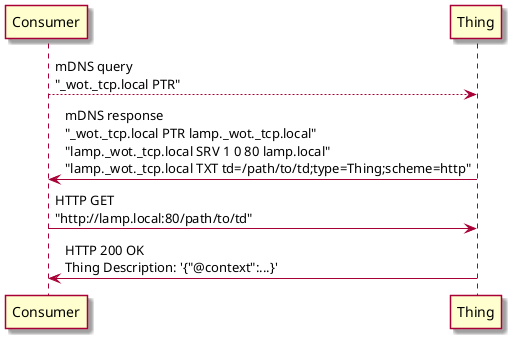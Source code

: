 @startuml
skin rose
skinparam defaultFontName "Noto Sans"
participant "Consumer" as Consumer
participant "Thing" as Thing

Consumer --> Thing : mDNS query\n"_wot._tcp.local PTR"
Thing ->  Consumer : mDNS response\n"_wot._tcp.local PTR lamp._wot._tcp.local"\n"lamp._wot._tcp.local SRV 1 0 80 lamp.local"\n"lamp._wot._tcp.local TXT td=/path/to/td;type=Thing;scheme=http"
Consumer -> Thing  : HTTP GET\n"http://lamp.local:80/path/to/td"
Thing ->  Consumer : HTTP 200 OK\nThing Description: '{"@context":...}'
@enduml